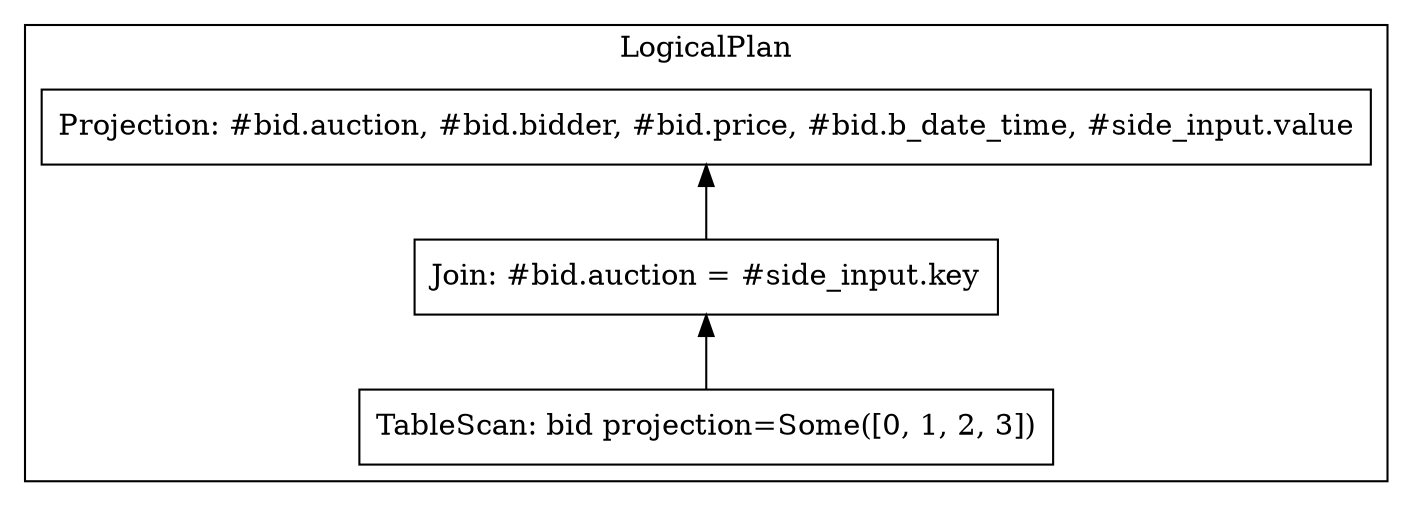 
digraph {
  subgraph cluster_1
  {
    graph[label="LogicalPlan"]
    2[shape=box label="Projection: #bid.auction, #bid.bidder, #bid.price, #bid.b_date_time, #side_input.value"]
    3[shape=box label="Join: #bid.auction = #side_input.key"]
    2 -> 3 [arrowhead=none, arrowtail=normal, dir=back]
    4[shape=box label="TableScan: bid projection=Some([0, 1, 2, 3])"]
    3 -> 4 [arrowhead=none, arrowtail=normal, dir=back]
  }
  {
  }
}
